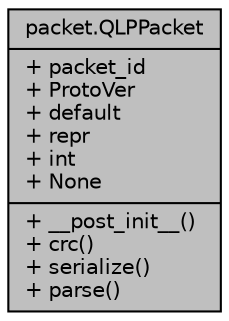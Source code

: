 digraph "packet.QLPPacket"
{
 // LATEX_PDF_SIZE
  edge [fontname="Helvetica",fontsize="10",labelfontname="Helvetica",labelfontsize="10"];
  node [fontname="Helvetica",fontsize="10",shape=record];
  Node1 [label="{packet.QLPPacket\n|+ packet_id\l+ ProtoVer\l+ default\l+ repr\l+ int\l+ None\l|+ __post_init__()\l+ crc()\l+ serialize()\l+ parse()\l}",height=0.2,width=0.4,color="black", fillcolor="grey75", style="filled", fontcolor="black",tooltip=" "];
}
